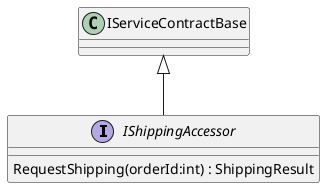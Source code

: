 @startuml
interface IShippingAccessor {
    RequestShipping(orderId:int) : ShippingResult
}
IServiceContractBase <|-- IShippingAccessor
@enduml
